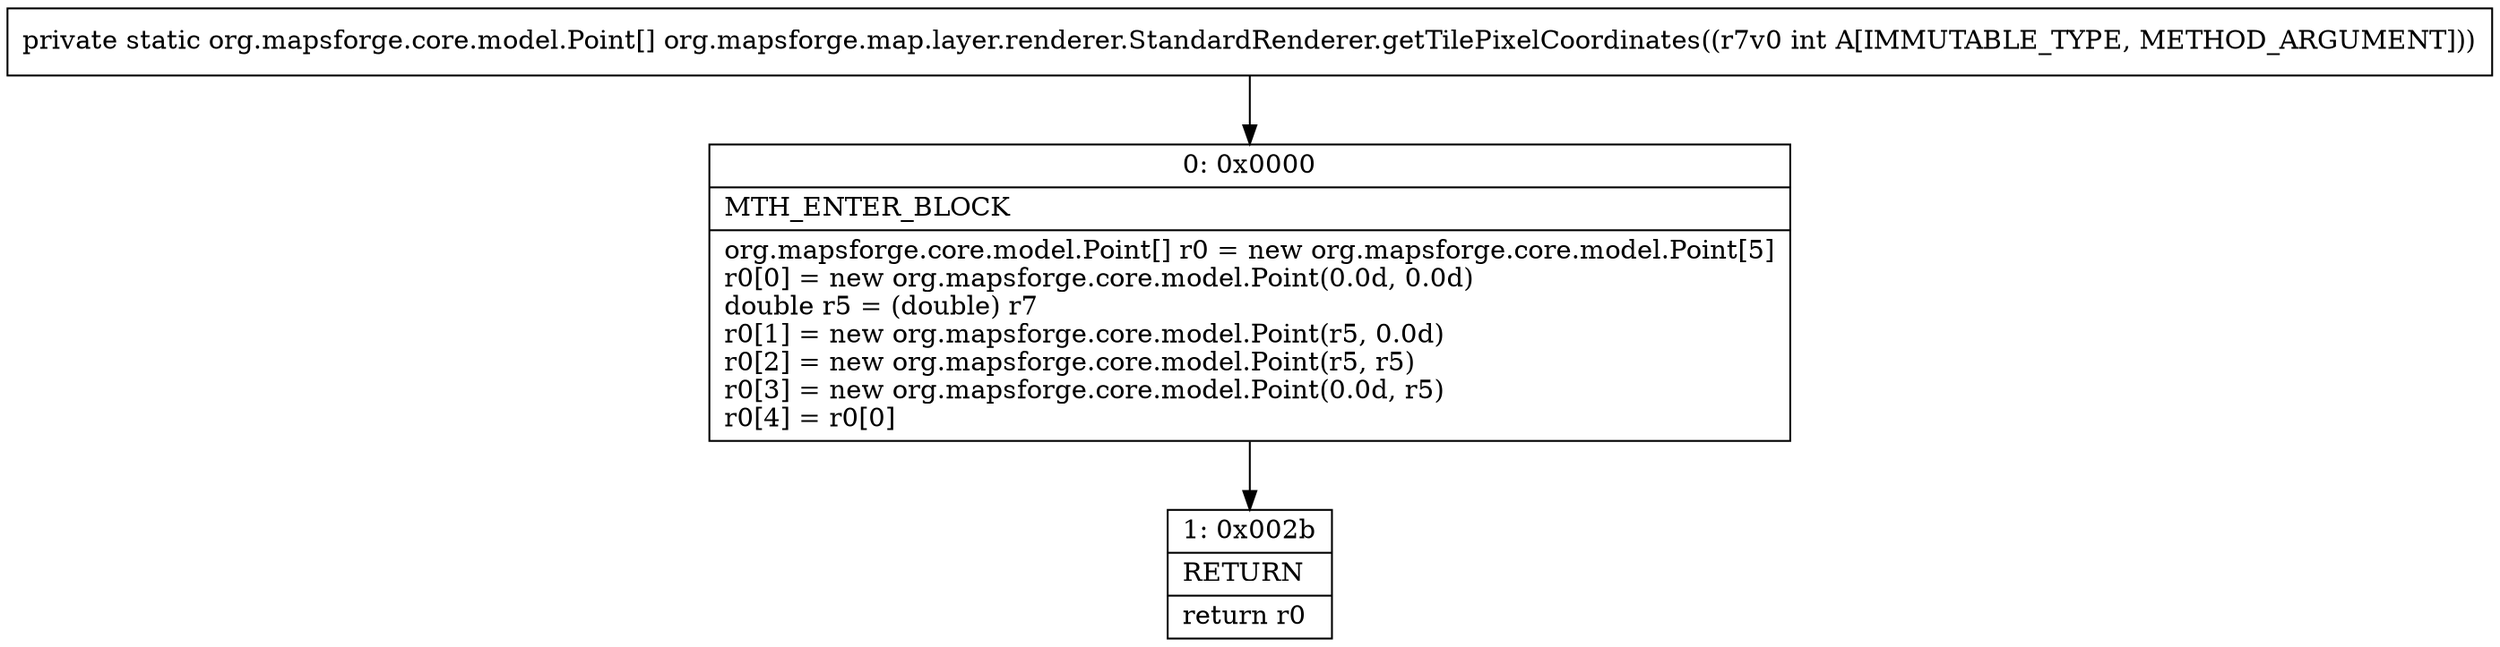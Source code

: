digraph "CFG fororg.mapsforge.map.layer.renderer.StandardRenderer.getTilePixelCoordinates(I)[Lorg\/mapsforge\/core\/model\/Point;" {
Node_0 [shape=record,label="{0\:\ 0x0000|MTH_ENTER_BLOCK\l|org.mapsforge.core.model.Point[] r0 = new org.mapsforge.core.model.Point[5]\lr0[0] = new org.mapsforge.core.model.Point(0.0d, 0.0d)\ldouble r5 = (double) r7\lr0[1] = new org.mapsforge.core.model.Point(r5, 0.0d)\lr0[2] = new org.mapsforge.core.model.Point(r5, r5)\lr0[3] = new org.mapsforge.core.model.Point(0.0d, r5)\lr0[4] = r0[0]\l}"];
Node_1 [shape=record,label="{1\:\ 0x002b|RETURN\l|return r0\l}"];
MethodNode[shape=record,label="{private static org.mapsforge.core.model.Point[] org.mapsforge.map.layer.renderer.StandardRenderer.getTilePixelCoordinates((r7v0 int A[IMMUTABLE_TYPE, METHOD_ARGUMENT])) }"];
MethodNode -> Node_0;
Node_0 -> Node_1;
}

